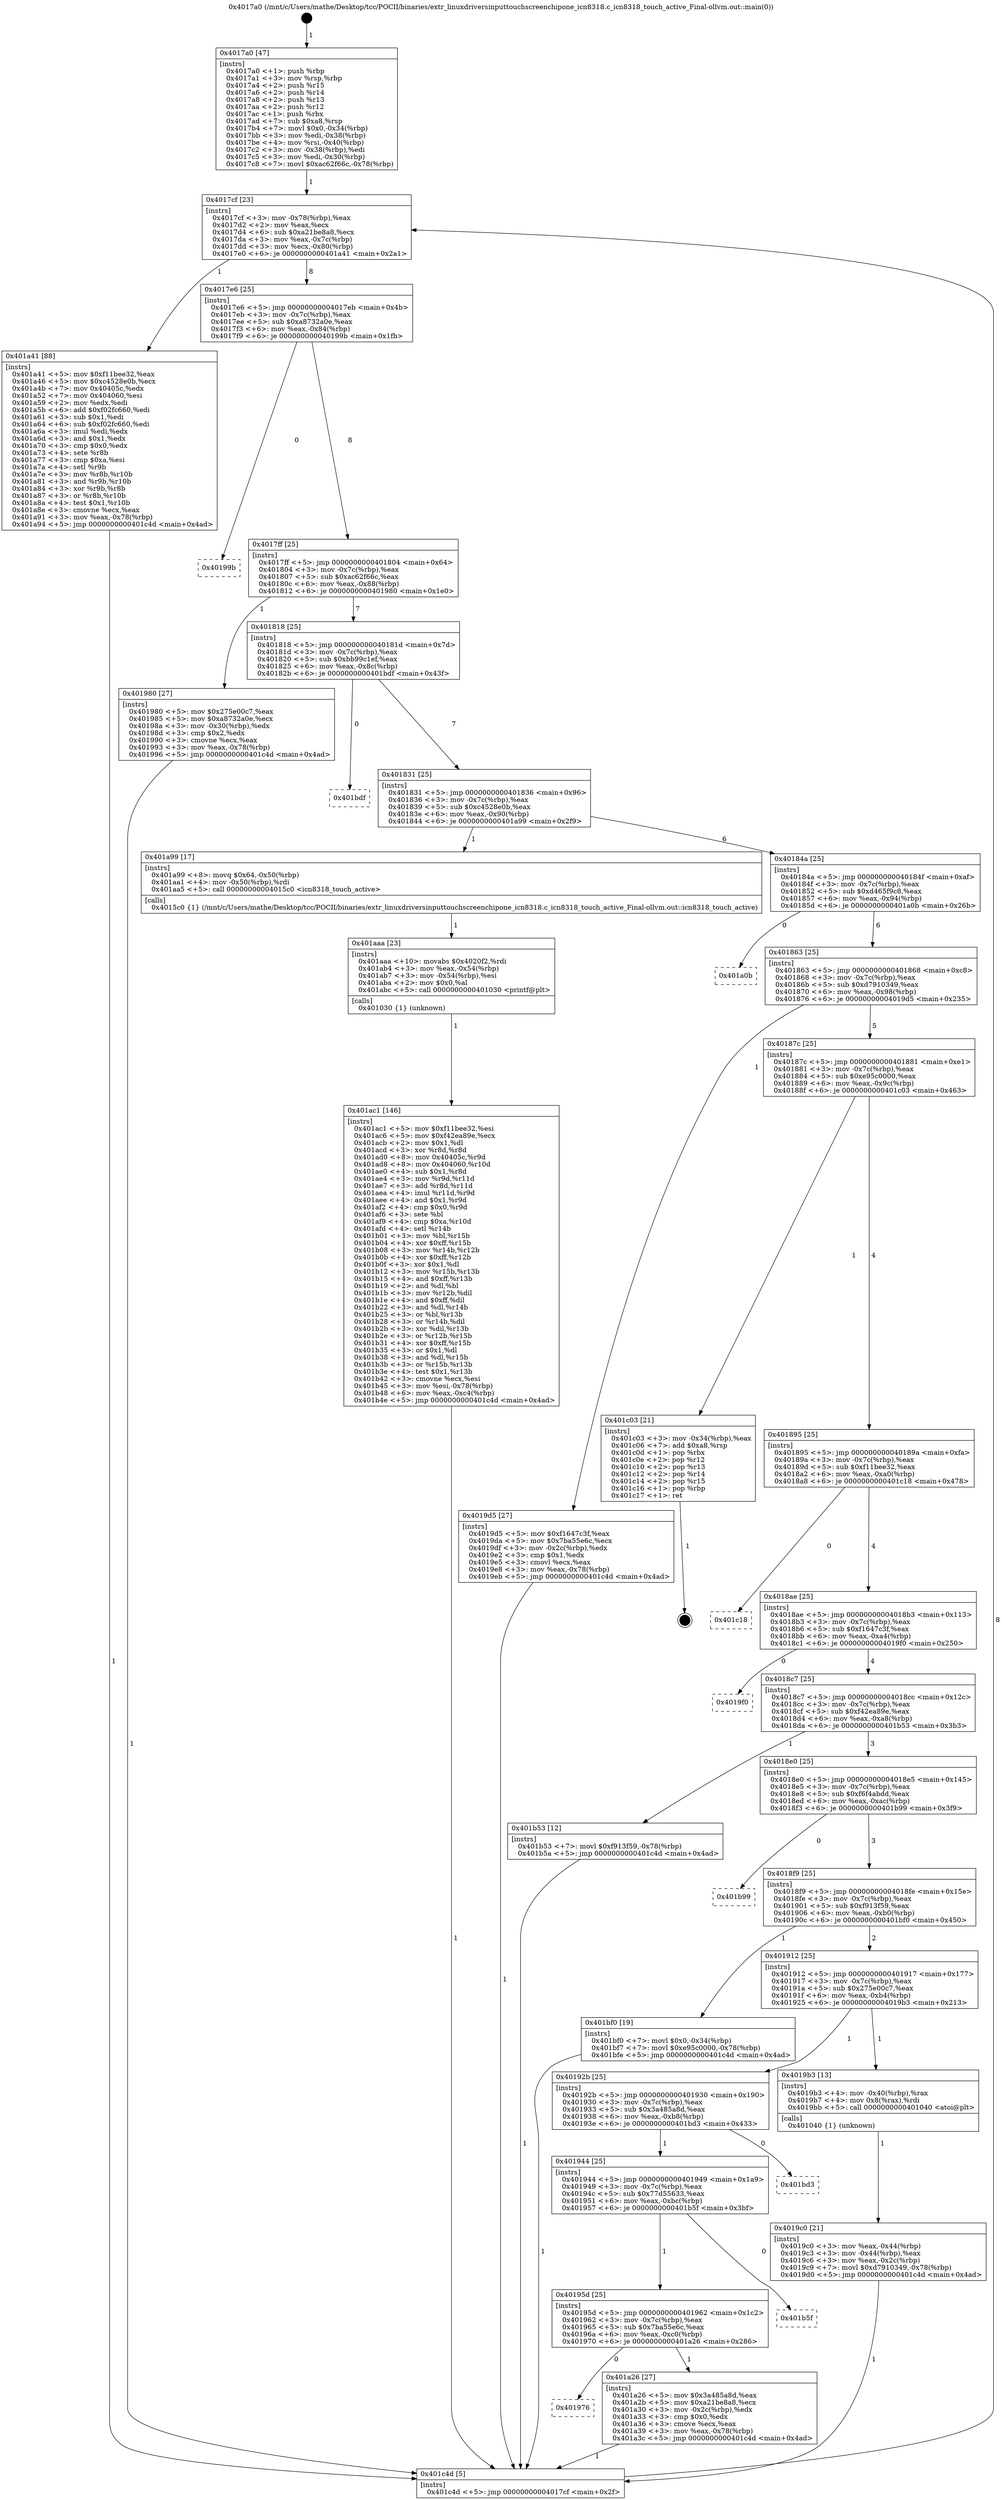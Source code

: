 digraph "0x4017a0" {
  label = "0x4017a0 (/mnt/c/Users/mathe/Desktop/tcc/POCII/binaries/extr_linuxdriversinputtouchscreenchipone_icn8318.c_icn8318_touch_active_Final-ollvm.out::main(0))"
  labelloc = "t"
  node[shape=record]

  Entry [label="",width=0.3,height=0.3,shape=circle,fillcolor=black,style=filled]
  "0x4017cf" [label="{
     0x4017cf [23]\l
     | [instrs]\l
     &nbsp;&nbsp;0x4017cf \<+3\>: mov -0x78(%rbp),%eax\l
     &nbsp;&nbsp;0x4017d2 \<+2\>: mov %eax,%ecx\l
     &nbsp;&nbsp;0x4017d4 \<+6\>: sub $0xa21be8a8,%ecx\l
     &nbsp;&nbsp;0x4017da \<+3\>: mov %eax,-0x7c(%rbp)\l
     &nbsp;&nbsp;0x4017dd \<+3\>: mov %ecx,-0x80(%rbp)\l
     &nbsp;&nbsp;0x4017e0 \<+6\>: je 0000000000401a41 \<main+0x2a1\>\l
  }"]
  "0x401a41" [label="{
     0x401a41 [88]\l
     | [instrs]\l
     &nbsp;&nbsp;0x401a41 \<+5\>: mov $0xf11bee32,%eax\l
     &nbsp;&nbsp;0x401a46 \<+5\>: mov $0xc4528e0b,%ecx\l
     &nbsp;&nbsp;0x401a4b \<+7\>: mov 0x40405c,%edx\l
     &nbsp;&nbsp;0x401a52 \<+7\>: mov 0x404060,%esi\l
     &nbsp;&nbsp;0x401a59 \<+2\>: mov %edx,%edi\l
     &nbsp;&nbsp;0x401a5b \<+6\>: add $0xf02fc660,%edi\l
     &nbsp;&nbsp;0x401a61 \<+3\>: sub $0x1,%edi\l
     &nbsp;&nbsp;0x401a64 \<+6\>: sub $0xf02fc660,%edi\l
     &nbsp;&nbsp;0x401a6a \<+3\>: imul %edi,%edx\l
     &nbsp;&nbsp;0x401a6d \<+3\>: and $0x1,%edx\l
     &nbsp;&nbsp;0x401a70 \<+3\>: cmp $0x0,%edx\l
     &nbsp;&nbsp;0x401a73 \<+4\>: sete %r8b\l
     &nbsp;&nbsp;0x401a77 \<+3\>: cmp $0xa,%esi\l
     &nbsp;&nbsp;0x401a7a \<+4\>: setl %r9b\l
     &nbsp;&nbsp;0x401a7e \<+3\>: mov %r8b,%r10b\l
     &nbsp;&nbsp;0x401a81 \<+3\>: and %r9b,%r10b\l
     &nbsp;&nbsp;0x401a84 \<+3\>: xor %r9b,%r8b\l
     &nbsp;&nbsp;0x401a87 \<+3\>: or %r8b,%r10b\l
     &nbsp;&nbsp;0x401a8a \<+4\>: test $0x1,%r10b\l
     &nbsp;&nbsp;0x401a8e \<+3\>: cmovne %ecx,%eax\l
     &nbsp;&nbsp;0x401a91 \<+3\>: mov %eax,-0x78(%rbp)\l
     &nbsp;&nbsp;0x401a94 \<+5\>: jmp 0000000000401c4d \<main+0x4ad\>\l
  }"]
  "0x4017e6" [label="{
     0x4017e6 [25]\l
     | [instrs]\l
     &nbsp;&nbsp;0x4017e6 \<+5\>: jmp 00000000004017eb \<main+0x4b\>\l
     &nbsp;&nbsp;0x4017eb \<+3\>: mov -0x7c(%rbp),%eax\l
     &nbsp;&nbsp;0x4017ee \<+5\>: sub $0xa8732a0e,%eax\l
     &nbsp;&nbsp;0x4017f3 \<+6\>: mov %eax,-0x84(%rbp)\l
     &nbsp;&nbsp;0x4017f9 \<+6\>: je 000000000040199b \<main+0x1fb\>\l
  }"]
  Exit [label="",width=0.3,height=0.3,shape=circle,fillcolor=black,style=filled,peripheries=2]
  "0x40199b" [label="{
     0x40199b\l
  }", style=dashed]
  "0x4017ff" [label="{
     0x4017ff [25]\l
     | [instrs]\l
     &nbsp;&nbsp;0x4017ff \<+5\>: jmp 0000000000401804 \<main+0x64\>\l
     &nbsp;&nbsp;0x401804 \<+3\>: mov -0x7c(%rbp),%eax\l
     &nbsp;&nbsp;0x401807 \<+5\>: sub $0xac62f66c,%eax\l
     &nbsp;&nbsp;0x40180c \<+6\>: mov %eax,-0x88(%rbp)\l
     &nbsp;&nbsp;0x401812 \<+6\>: je 0000000000401980 \<main+0x1e0\>\l
  }"]
  "0x401ac1" [label="{
     0x401ac1 [146]\l
     | [instrs]\l
     &nbsp;&nbsp;0x401ac1 \<+5\>: mov $0xf11bee32,%esi\l
     &nbsp;&nbsp;0x401ac6 \<+5\>: mov $0xf42ea89e,%ecx\l
     &nbsp;&nbsp;0x401acb \<+2\>: mov $0x1,%dl\l
     &nbsp;&nbsp;0x401acd \<+3\>: xor %r8d,%r8d\l
     &nbsp;&nbsp;0x401ad0 \<+8\>: mov 0x40405c,%r9d\l
     &nbsp;&nbsp;0x401ad8 \<+8\>: mov 0x404060,%r10d\l
     &nbsp;&nbsp;0x401ae0 \<+4\>: sub $0x1,%r8d\l
     &nbsp;&nbsp;0x401ae4 \<+3\>: mov %r9d,%r11d\l
     &nbsp;&nbsp;0x401ae7 \<+3\>: add %r8d,%r11d\l
     &nbsp;&nbsp;0x401aea \<+4\>: imul %r11d,%r9d\l
     &nbsp;&nbsp;0x401aee \<+4\>: and $0x1,%r9d\l
     &nbsp;&nbsp;0x401af2 \<+4\>: cmp $0x0,%r9d\l
     &nbsp;&nbsp;0x401af6 \<+3\>: sete %bl\l
     &nbsp;&nbsp;0x401af9 \<+4\>: cmp $0xa,%r10d\l
     &nbsp;&nbsp;0x401afd \<+4\>: setl %r14b\l
     &nbsp;&nbsp;0x401b01 \<+3\>: mov %bl,%r15b\l
     &nbsp;&nbsp;0x401b04 \<+4\>: xor $0xff,%r15b\l
     &nbsp;&nbsp;0x401b08 \<+3\>: mov %r14b,%r12b\l
     &nbsp;&nbsp;0x401b0b \<+4\>: xor $0xff,%r12b\l
     &nbsp;&nbsp;0x401b0f \<+3\>: xor $0x1,%dl\l
     &nbsp;&nbsp;0x401b12 \<+3\>: mov %r15b,%r13b\l
     &nbsp;&nbsp;0x401b15 \<+4\>: and $0xff,%r13b\l
     &nbsp;&nbsp;0x401b19 \<+2\>: and %dl,%bl\l
     &nbsp;&nbsp;0x401b1b \<+3\>: mov %r12b,%dil\l
     &nbsp;&nbsp;0x401b1e \<+4\>: and $0xff,%dil\l
     &nbsp;&nbsp;0x401b22 \<+3\>: and %dl,%r14b\l
     &nbsp;&nbsp;0x401b25 \<+3\>: or %bl,%r13b\l
     &nbsp;&nbsp;0x401b28 \<+3\>: or %r14b,%dil\l
     &nbsp;&nbsp;0x401b2b \<+3\>: xor %dil,%r13b\l
     &nbsp;&nbsp;0x401b2e \<+3\>: or %r12b,%r15b\l
     &nbsp;&nbsp;0x401b31 \<+4\>: xor $0xff,%r15b\l
     &nbsp;&nbsp;0x401b35 \<+3\>: or $0x1,%dl\l
     &nbsp;&nbsp;0x401b38 \<+3\>: and %dl,%r15b\l
     &nbsp;&nbsp;0x401b3b \<+3\>: or %r15b,%r13b\l
     &nbsp;&nbsp;0x401b3e \<+4\>: test $0x1,%r13b\l
     &nbsp;&nbsp;0x401b42 \<+3\>: cmovne %ecx,%esi\l
     &nbsp;&nbsp;0x401b45 \<+3\>: mov %esi,-0x78(%rbp)\l
     &nbsp;&nbsp;0x401b48 \<+6\>: mov %eax,-0xc4(%rbp)\l
     &nbsp;&nbsp;0x401b4e \<+5\>: jmp 0000000000401c4d \<main+0x4ad\>\l
  }"]
  "0x401980" [label="{
     0x401980 [27]\l
     | [instrs]\l
     &nbsp;&nbsp;0x401980 \<+5\>: mov $0x275e00c7,%eax\l
     &nbsp;&nbsp;0x401985 \<+5\>: mov $0xa8732a0e,%ecx\l
     &nbsp;&nbsp;0x40198a \<+3\>: mov -0x30(%rbp),%edx\l
     &nbsp;&nbsp;0x40198d \<+3\>: cmp $0x2,%edx\l
     &nbsp;&nbsp;0x401990 \<+3\>: cmovne %ecx,%eax\l
     &nbsp;&nbsp;0x401993 \<+3\>: mov %eax,-0x78(%rbp)\l
     &nbsp;&nbsp;0x401996 \<+5\>: jmp 0000000000401c4d \<main+0x4ad\>\l
  }"]
  "0x401818" [label="{
     0x401818 [25]\l
     | [instrs]\l
     &nbsp;&nbsp;0x401818 \<+5\>: jmp 000000000040181d \<main+0x7d\>\l
     &nbsp;&nbsp;0x40181d \<+3\>: mov -0x7c(%rbp),%eax\l
     &nbsp;&nbsp;0x401820 \<+5\>: sub $0xbb99c1ef,%eax\l
     &nbsp;&nbsp;0x401825 \<+6\>: mov %eax,-0x8c(%rbp)\l
     &nbsp;&nbsp;0x40182b \<+6\>: je 0000000000401bdf \<main+0x43f\>\l
  }"]
  "0x401c4d" [label="{
     0x401c4d [5]\l
     | [instrs]\l
     &nbsp;&nbsp;0x401c4d \<+5\>: jmp 00000000004017cf \<main+0x2f\>\l
  }"]
  "0x4017a0" [label="{
     0x4017a0 [47]\l
     | [instrs]\l
     &nbsp;&nbsp;0x4017a0 \<+1\>: push %rbp\l
     &nbsp;&nbsp;0x4017a1 \<+3\>: mov %rsp,%rbp\l
     &nbsp;&nbsp;0x4017a4 \<+2\>: push %r15\l
     &nbsp;&nbsp;0x4017a6 \<+2\>: push %r14\l
     &nbsp;&nbsp;0x4017a8 \<+2\>: push %r13\l
     &nbsp;&nbsp;0x4017aa \<+2\>: push %r12\l
     &nbsp;&nbsp;0x4017ac \<+1\>: push %rbx\l
     &nbsp;&nbsp;0x4017ad \<+7\>: sub $0xa8,%rsp\l
     &nbsp;&nbsp;0x4017b4 \<+7\>: movl $0x0,-0x34(%rbp)\l
     &nbsp;&nbsp;0x4017bb \<+3\>: mov %edi,-0x38(%rbp)\l
     &nbsp;&nbsp;0x4017be \<+4\>: mov %rsi,-0x40(%rbp)\l
     &nbsp;&nbsp;0x4017c2 \<+3\>: mov -0x38(%rbp),%edi\l
     &nbsp;&nbsp;0x4017c5 \<+3\>: mov %edi,-0x30(%rbp)\l
     &nbsp;&nbsp;0x4017c8 \<+7\>: movl $0xac62f66c,-0x78(%rbp)\l
  }"]
  "0x401aaa" [label="{
     0x401aaa [23]\l
     | [instrs]\l
     &nbsp;&nbsp;0x401aaa \<+10\>: movabs $0x4020f2,%rdi\l
     &nbsp;&nbsp;0x401ab4 \<+3\>: mov %eax,-0x54(%rbp)\l
     &nbsp;&nbsp;0x401ab7 \<+3\>: mov -0x54(%rbp),%esi\l
     &nbsp;&nbsp;0x401aba \<+2\>: mov $0x0,%al\l
     &nbsp;&nbsp;0x401abc \<+5\>: call 0000000000401030 \<printf@plt\>\l
     | [calls]\l
     &nbsp;&nbsp;0x401030 \{1\} (unknown)\l
  }"]
  "0x401bdf" [label="{
     0x401bdf\l
  }", style=dashed]
  "0x401831" [label="{
     0x401831 [25]\l
     | [instrs]\l
     &nbsp;&nbsp;0x401831 \<+5\>: jmp 0000000000401836 \<main+0x96\>\l
     &nbsp;&nbsp;0x401836 \<+3\>: mov -0x7c(%rbp),%eax\l
     &nbsp;&nbsp;0x401839 \<+5\>: sub $0xc4528e0b,%eax\l
     &nbsp;&nbsp;0x40183e \<+6\>: mov %eax,-0x90(%rbp)\l
     &nbsp;&nbsp;0x401844 \<+6\>: je 0000000000401a99 \<main+0x2f9\>\l
  }"]
  "0x401976" [label="{
     0x401976\l
  }", style=dashed]
  "0x401a99" [label="{
     0x401a99 [17]\l
     | [instrs]\l
     &nbsp;&nbsp;0x401a99 \<+8\>: movq $0x64,-0x50(%rbp)\l
     &nbsp;&nbsp;0x401aa1 \<+4\>: mov -0x50(%rbp),%rdi\l
     &nbsp;&nbsp;0x401aa5 \<+5\>: call 00000000004015c0 \<icn8318_touch_active\>\l
     | [calls]\l
     &nbsp;&nbsp;0x4015c0 \{1\} (/mnt/c/Users/mathe/Desktop/tcc/POCII/binaries/extr_linuxdriversinputtouchscreenchipone_icn8318.c_icn8318_touch_active_Final-ollvm.out::icn8318_touch_active)\l
  }"]
  "0x40184a" [label="{
     0x40184a [25]\l
     | [instrs]\l
     &nbsp;&nbsp;0x40184a \<+5\>: jmp 000000000040184f \<main+0xaf\>\l
     &nbsp;&nbsp;0x40184f \<+3\>: mov -0x7c(%rbp),%eax\l
     &nbsp;&nbsp;0x401852 \<+5\>: sub $0xd465f9c8,%eax\l
     &nbsp;&nbsp;0x401857 \<+6\>: mov %eax,-0x94(%rbp)\l
     &nbsp;&nbsp;0x40185d \<+6\>: je 0000000000401a0b \<main+0x26b\>\l
  }"]
  "0x401a26" [label="{
     0x401a26 [27]\l
     | [instrs]\l
     &nbsp;&nbsp;0x401a26 \<+5\>: mov $0x3a485a8d,%eax\l
     &nbsp;&nbsp;0x401a2b \<+5\>: mov $0xa21be8a8,%ecx\l
     &nbsp;&nbsp;0x401a30 \<+3\>: mov -0x2c(%rbp),%edx\l
     &nbsp;&nbsp;0x401a33 \<+3\>: cmp $0x0,%edx\l
     &nbsp;&nbsp;0x401a36 \<+3\>: cmove %ecx,%eax\l
     &nbsp;&nbsp;0x401a39 \<+3\>: mov %eax,-0x78(%rbp)\l
     &nbsp;&nbsp;0x401a3c \<+5\>: jmp 0000000000401c4d \<main+0x4ad\>\l
  }"]
  "0x401a0b" [label="{
     0x401a0b\l
  }", style=dashed]
  "0x401863" [label="{
     0x401863 [25]\l
     | [instrs]\l
     &nbsp;&nbsp;0x401863 \<+5\>: jmp 0000000000401868 \<main+0xc8\>\l
     &nbsp;&nbsp;0x401868 \<+3\>: mov -0x7c(%rbp),%eax\l
     &nbsp;&nbsp;0x40186b \<+5\>: sub $0xd7910349,%eax\l
     &nbsp;&nbsp;0x401870 \<+6\>: mov %eax,-0x98(%rbp)\l
     &nbsp;&nbsp;0x401876 \<+6\>: je 00000000004019d5 \<main+0x235\>\l
  }"]
  "0x40195d" [label="{
     0x40195d [25]\l
     | [instrs]\l
     &nbsp;&nbsp;0x40195d \<+5\>: jmp 0000000000401962 \<main+0x1c2\>\l
     &nbsp;&nbsp;0x401962 \<+3\>: mov -0x7c(%rbp),%eax\l
     &nbsp;&nbsp;0x401965 \<+5\>: sub $0x7ba55e6c,%eax\l
     &nbsp;&nbsp;0x40196a \<+6\>: mov %eax,-0xc0(%rbp)\l
     &nbsp;&nbsp;0x401970 \<+6\>: je 0000000000401a26 \<main+0x286\>\l
  }"]
  "0x4019d5" [label="{
     0x4019d5 [27]\l
     | [instrs]\l
     &nbsp;&nbsp;0x4019d5 \<+5\>: mov $0xf1647c3f,%eax\l
     &nbsp;&nbsp;0x4019da \<+5\>: mov $0x7ba55e6c,%ecx\l
     &nbsp;&nbsp;0x4019df \<+3\>: mov -0x2c(%rbp),%edx\l
     &nbsp;&nbsp;0x4019e2 \<+3\>: cmp $0x1,%edx\l
     &nbsp;&nbsp;0x4019e5 \<+3\>: cmovl %ecx,%eax\l
     &nbsp;&nbsp;0x4019e8 \<+3\>: mov %eax,-0x78(%rbp)\l
     &nbsp;&nbsp;0x4019eb \<+5\>: jmp 0000000000401c4d \<main+0x4ad\>\l
  }"]
  "0x40187c" [label="{
     0x40187c [25]\l
     | [instrs]\l
     &nbsp;&nbsp;0x40187c \<+5\>: jmp 0000000000401881 \<main+0xe1\>\l
     &nbsp;&nbsp;0x401881 \<+3\>: mov -0x7c(%rbp),%eax\l
     &nbsp;&nbsp;0x401884 \<+5\>: sub $0xe95c0000,%eax\l
     &nbsp;&nbsp;0x401889 \<+6\>: mov %eax,-0x9c(%rbp)\l
     &nbsp;&nbsp;0x40188f \<+6\>: je 0000000000401c03 \<main+0x463\>\l
  }"]
  "0x401b5f" [label="{
     0x401b5f\l
  }", style=dashed]
  "0x401c03" [label="{
     0x401c03 [21]\l
     | [instrs]\l
     &nbsp;&nbsp;0x401c03 \<+3\>: mov -0x34(%rbp),%eax\l
     &nbsp;&nbsp;0x401c06 \<+7\>: add $0xa8,%rsp\l
     &nbsp;&nbsp;0x401c0d \<+1\>: pop %rbx\l
     &nbsp;&nbsp;0x401c0e \<+2\>: pop %r12\l
     &nbsp;&nbsp;0x401c10 \<+2\>: pop %r13\l
     &nbsp;&nbsp;0x401c12 \<+2\>: pop %r14\l
     &nbsp;&nbsp;0x401c14 \<+2\>: pop %r15\l
     &nbsp;&nbsp;0x401c16 \<+1\>: pop %rbp\l
     &nbsp;&nbsp;0x401c17 \<+1\>: ret\l
  }"]
  "0x401895" [label="{
     0x401895 [25]\l
     | [instrs]\l
     &nbsp;&nbsp;0x401895 \<+5\>: jmp 000000000040189a \<main+0xfa\>\l
     &nbsp;&nbsp;0x40189a \<+3\>: mov -0x7c(%rbp),%eax\l
     &nbsp;&nbsp;0x40189d \<+5\>: sub $0xf11bee32,%eax\l
     &nbsp;&nbsp;0x4018a2 \<+6\>: mov %eax,-0xa0(%rbp)\l
     &nbsp;&nbsp;0x4018a8 \<+6\>: je 0000000000401c18 \<main+0x478\>\l
  }"]
  "0x401944" [label="{
     0x401944 [25]\l
     | [instrs]\l
     &nbsp;&nbsp;0x401944 \<+5\>: jmp 0000000000401949 \<main+0x1a9\>\l
     &nbsp;&nbsp;0x401949 \<+3\>: mov -0x7c(%rbp),%eax\l
     &nbsp;&nbsp;0x40194c \<+5\>: sub $0x77d55633,%eax\l
     &nbsp;&nbsp;0x401951 \<+6\>: mov %eax,-0xbc(%rbp)\l
     &nbsp;&nbsp;0x401957 \<+6\>: je 0000000000401b5f \<main+0x3bf\>\l
  }"]
  "0x401c18" [label="{
     0x401c18\l
  }", style=dashed]
  "0x4018ae" [label="{
     0x4018ae [25]\l
     | [instrs]\l
     &nbsp;&nbsp;0x4018ae \<+5\>: jmp 00000000004018b3 \<main+0x113\>\l
     &nbsp;&nbsp;0x4018b3 \<+3\>: mov -0x7c(%rbp),%eax\l
     &nbsp;&nbsp;0x4018b6 \<+5\>: sub $0xf1647c3f,%eax\l
     &nbsp;&nbsp;0x4018bb \<+6\>: mov %eax,-0xa4(%rbp)\l
     &nbsp;&nbsp;0x4018c1 \<+6\>: je 00000000004019f0 \<main+0x250\>\l
  }"]
  "0x401bd3" [label="{
     0x401bd3\l
  }", style=dashed]
  "0x4019f0" [label="{
     0x4019f0\l
  }", style=dashed]
  "0x4018c7" [label="{
     0x4018c7 [25]\l
     | [instrs]\l
     &nbsp;&nbsp;0x4018c7 \<+5\>: jmp 00000000004018cc \<main+0x12c\>\l
     &nbsp;&nbsp;0x4018cc \<+3\>: mov -0x7c(%rbp),%eax\l
     &nbsp;&nbsp;0x4018cf \<+5\>: sub $0xf42ea89e,%eax\l
     &nbsp;&nbsp;0x4018d4 \<+6\>: mov %eax,-0xa8(%rbp)\l
     &nbsp;&nbsp;0x4018da \<+6\>: je 0000000000401b53 \<main+0x3b3\>\l
  }"]
  "0x4019c0" [label="{
     0x4019c0 [21]\l
     | [instrs]\l
     &nbsp;&nbsp;0x4019c0 \<+3\>: mov %eax,-0x44(%rbp)\l
     &nbsp;&nbsp;0x4019c3 \<+3\>: mov -0x44(%rbp),%eax\l
     &nbsp;&nbsp;0x4019c6 \<+3\>: mov %eax,-0x2c(%rbp)\l
     &nbsp;&nbsp;0x4019c9 \<+7\>: movl $0xd7910349,-0x78(%rbp)\l
     &nbsp;&nbsp;0x4019d0 \<+5\>: jmp 0000000000401c4d \<main+0x4ad\>\l
  }"]
  "0x401b53" [label="{
     0x401b53 [12]\l
     | [instrs]\l
     &nbsp;&nbsp;0x401b53 \<+7\>: movl $0xf913f59,-0x78(%rbp)\l
     &nbsp;&nbsp;0x401b5a \<+5\>: jmp 0000000000401c4d \<main+0x4ad\>\l
  }"]
  "0x4018e0" [label="{
     0x4018e0 [25]\l
     | [instrs]\l
     &nbsp;&nbsp;0x4018e0 \<+5\>: jmp 00000000004018e5 \<main+0x145\>\l
     &nbsp;&nbsp;0x4018e5 \<+3\>: mov -0x7c(%rbp),%eax\l
     &nbsp;&nbsp;0x4018e8 \<+5\>: sub $0xf6f4abdd,%eax\l
     &nbsp;&nbsp;0x4018ed \<+6\>: mov %eax,-0xac(%rbp)\l
     &nbsp;&nbsp;0x4018f3 \<+6\>: je 0000000000401b99 \<main+0x3f9\>\l
  }"]
  "0x40192b" [label="{
     0x40192b [25]\l
     | [instrs]\l
     &nbsp;&nbsp;0x40192b \<+5\>: jmp 0000000000401930 \<main+0x190\>\l
     &nbsp;&nbsp;0x401930 \<+3\>: mov -0x7c(%rbp),%eax\l
     &nbsp;&nbsp;0x401933 \<+5\>: sub $0x3a485a8d,%eax\l
     &nbsp;&nbsp;0x401938 \<+6\>: mov %eax,-0xb8(%rbp)\l
     &nbsp;&nbsp;0x40193e \<+6\>: je 0000000000401bd3 \<main+0x433\>\l
  }"]
  "0x401b99" [label="{
     0x401b99\l
  }", style=dashed]
  "0x4018f9" [label="{
     0x4018f9 [25]\l
     | [instrs]\l
     &nbsp;&nbsp;0x4018f9 \<+5\>: jmp 00000000004018fe \<main+0x15e\>\l
     &nbsp;&nbsp;0x4018fe \<+3\>: mov -0x7c(%rbp),%eax\l
     &nbsp;&nbsp;0x401901 \<+5\>: sub $0xf913f59,%eax\l
     &nbsp;&nbsp;0x401906 \<+6\>: mov %eax,-0xb0(%rbp)\l
     &nbsp;&nbsp;0x40190c \<+6\>: je 0000000000401bf0 \<main+0x450\>\l
  }"]
  "0x4019b3" [label="{
     0x4019b3 [13]\l
     | [instrs]\l
     &nbsp;&nbsp;0x4019b3 \<+4\>: mov -0x40(%rbp),%rax\l
     &nbsp;&nbsp;0x4019b7 \<+4\>: mov 0x8(%rax),%rdi\l
     &nbsp;&nbsp;0x4019bb \<+5\>: call 0000000000401040 \<atoi@plt\>\l
     | [calls]\l
     &nbsp;&nbsp;0x401040 \{1\} (unknown)\l
  }"]
  "0x401bf0" [label="{
     0x401bf0 [19]\l
     | [instrs]\l
     &nbsp;&nbsp;0x401bf0 \<+7\>: movl $0x0,-0x34(%rbp)\l
     &nbsp;&nbsp;0x401bf7 \<+7\>: movl $0xe95c0000,-0x78(%rbp)\l
     &nbsp;&nbsp;0x401bfe \<+5\>: jmp 0000000000401c4d \<main+0x4ad\>\l
  }"]
  "0x401912" [label="{
     0x401912 [25]\l
     | [instrs]\l
     &nbsp;&nbsp;0x401912 \<+5\>: jmp 0000000000401917 \<main+0x177\>\l
     &nbsp;&nbsp;0x401917 \<+3\>: mov -0x7c(%rbp),%eax\l
     &nbsp;&nbsp;0x40191a \<+5\>: sub $0x275e00c7,%eax\l
     &nbsp;&nbsp;0x40191f \<+6\>: mov %eax,-0xb4(%rbp)\l
     &nbsp;&nbsp;0x401925 \<+6\>: je 00000000004019b3 \<main+0x213\>\l
  }"]
  Entry -> "0x4017a0" [label=" 1"]
  "0x4017cf" -> "0x401a41" [label=" 1"]
  "0x4017cf" -> "0x4017e6" [label=" 8"]
  "0x401c03" -> Exit [label=" 1"]
  "0x4017e6" -> "0x40199b" [label=" 0"]
  "0x4017e6" -> "0x4017ff" [label=" 8"]
  "0x401bf0" -> "0x401c4d" [label=" 1"]
  "0x4017ff" -> "0x401980" [label=" 1"]
  "0x4017ff" -> "0x401818" [label=" 7"]
  "0x401980" -> "0x401c4d" [label=" 1"]
  "0x4017a0" -> "0x4017cf" [label=" 1"]
  "0x401c4d" -> "0x4017cf" [label=" 8"]
  "0x401b53" -> "0x401c4d" [label=" 1"]
  "0x401818" -> "0x401bdf" [label=" 0"]
  "0x401818" -> "0x401831" [label=" 7"]
  "0x401ac1" -> "0x401c4d" [label=" 1"]
  "0x401831" -> "0x401a99" [label=" 1"]
  "0x401831" -> "0x40184a" [label=" 6"]
  "0x401aaa" -> "0x401ac1" [label=" 1"]
  "0x40184a" -> "0x401a0b" [label=" 0"]
  "0x40184a" -> "0x401863" [label=" 6"]
  "0x401a99" -> "0x401aaa" [label=" 1"]
  "0x401863" -> "0x4019d5" [label=" 1"]
  "0x401863" -> "0x40187c" [label=" 5"]
  "0x401a26" -> "0x401c4d" [label=" 1"]
  "0x40187c" -> "0x401c03" [label=" 1"]
  "0x40187c" -> "0x401895" [label=" 4"]
  "0x40195d" -> "0x401976" [label=" 0"]
  "0x401895" -> "0x401c18" [label=" 0"]
  "0x401895" -> "0x4018ae" [label=" 4"]
  "0x401a41" -> "0x401c4d" [label=" 1"]
  "0x4018ae" -> "0x4019f0" [label=" 0"]
  "0x4018ae" -> "0x4018c7" [label=" 4"]
  "0x401944" -> "0x40195d" [label=" 1"]
  "0x4018c7" -> "0x401b53" [label=" 1"]
  "0x4018c7" -> "0x4018e0" [label=" 3"]
  "0x40195d" -> "0x401a26" [label=" 1"]
  "0x4018e0" -> "0x401b99" [label=" 0"]
  "0x4018e0" -> "0x4018f9" [label=" 3"]
  "0x40192b" -> "0x401944" [label=" 1"]
  "0x4018f9" -> "0x401bf0" [label=" 1"]
  "0x4018f9" -> "0x401912" [label=" 2"]
  "0x40192b" -> "0x401bd3" [label=" 0"]
  "0x401912" -> "0x4019b3" [label=" 1"]
  "0x401912" -> "0x40192b" [label=" 1"]
  "0x4019b3" -> "0x4019c0" [label=" 1"]
  "0x4019c0" -> "0x401c4d" [label=" 1"]
  "0x4019d5" -> "0x401c4d" [label=" 1"]
  "0x401944" -> "0x401b5f" [label=" 0"]
}
